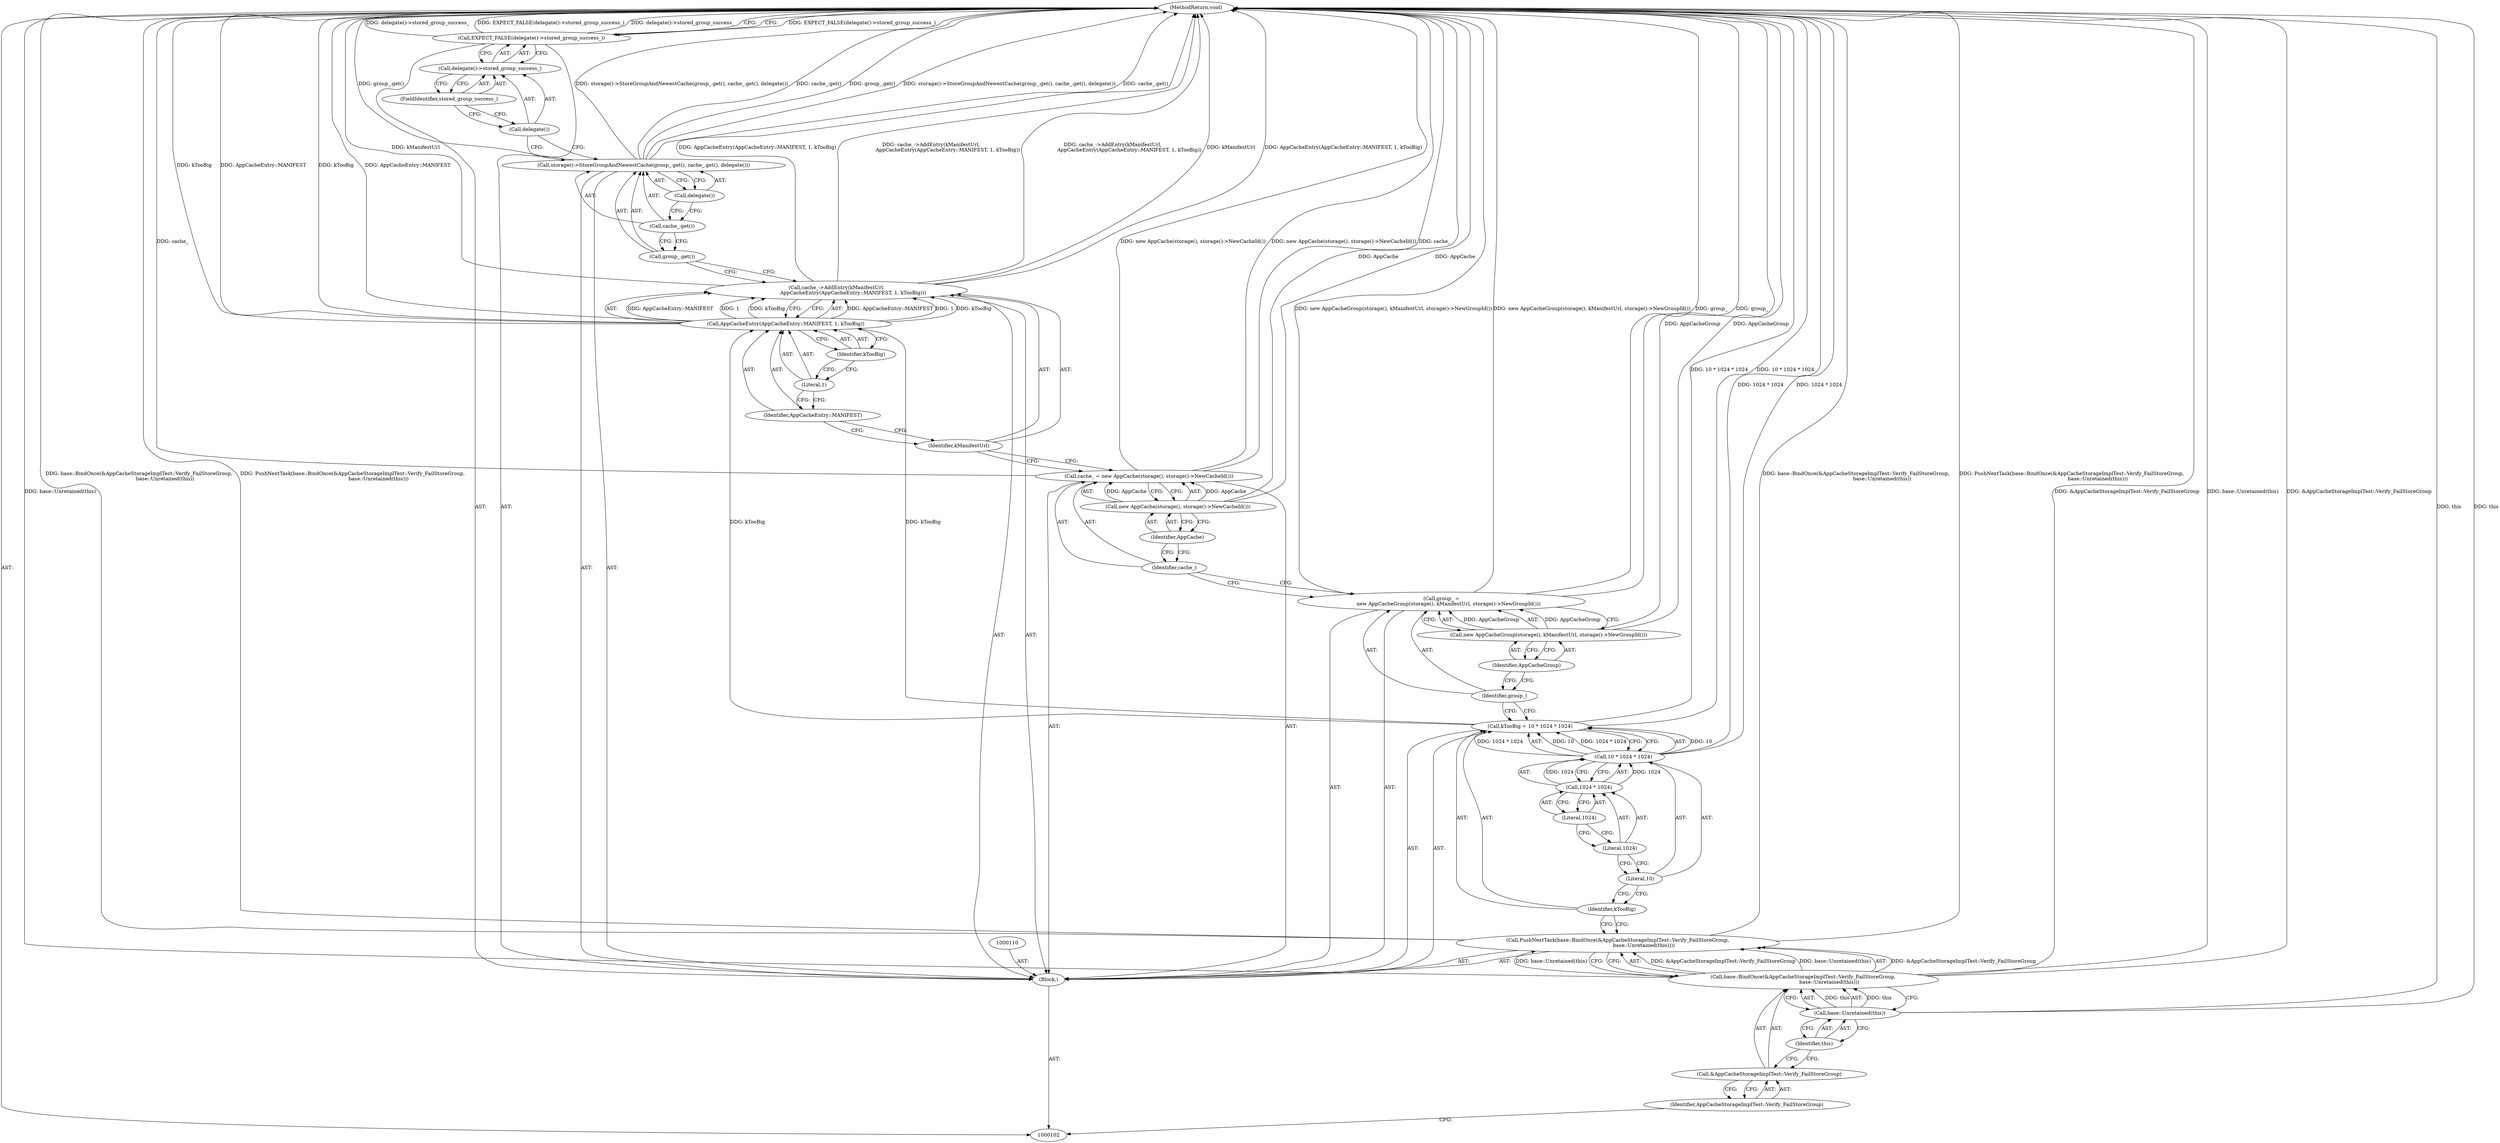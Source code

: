digraph "1_Chrome_04aaacb936a08d70862d6d9d7e8354721ae46be8_17" {
"1000140" [label="(MethodReturn,void)"];
"1000103" [label="(Block,)"];
"1000128" [label="(Call,AppCacheEntry(AppCacheEntry::MANIFEST, 1, kTooBig))"];
"1000129" [label="(Identifier,AppCacheEntry::MANIFEST)"];
"1000130" [label="(Literal,1)"];
"1000131" [label="(Identifier,kTooBig)"];
"1000132" [label="(Call,storage()->StoreGroupAndNewestCache(group_.get(), cache_.get(), delegate()))"];
"1000133" [label="(Call,group_.get())"];
"1000134" [label="(Call,cache_.get())"];
"1000135" [label="(Call,delegate())"];
"1000137" [label="(Call,delegate()->stored_group_success_)"];
"1000138" [label="(Call,delegate())"];
"1000139" [label="(FieldIdentifier,stored_group_success_)"];
"1000136" [label="(Call,EXPECT_FALSE(delegate()->stored_group_success_))"];
"1000105" [label="(Call,base::BindOnce(&AppCacheStorageImplTest::Verify_FailStoreGroup,\n                                 base::Unretained(this)))"];
"1000106" [label="(Call,&AppCacheStorageImplTest::Verify_FailStoreGroup)"];
"1000107" [label="(Identifier,AppCacheStorageImplTest::Verify_FailStoreGroup)"];
"1000104" [label="(Call,PushNextTask(base::BindOnce(&AppCacheStorageImplTest::Verify_FailStoreGroup,\n                                 base::Unretained(this))))"];
"1000108" [label="(Call,base::Unretained(this))"];
"1000109" [label="(Identifier,this)"];
"1000111" [label="(Call,kTooBig = 10 * 1024 * 1024)"];
"1000112" [label="(Identifier,kTooBig)"];
"1000113" [label="(Call,10 * 1024 * 1024)"];
"1000114" [label="(Literal,10)"];
"1000115" [label="(Call,1024 * 1024)"];
"1000116" [label="(Literal,1024)"];
"1000117" [label="(Literal,1024)"];
"1000118" [label="(Call,group_ =\n         new AppCacheGroup(storage(), kManifestUrl, storage()->NewGroupId()))"];
"1000119" [label="(Identifier,group_)"];
"1000121" [label="(Identifier,AppCacheGroup)"];
"1000120" [label="(Call,new AppCacheGroup(storage(), kManifestUrl, storage()->NewGroupId()))"];
"1000124" [label="(Call,new AppCache(storage(), storage()->NewCacheId()))"];
"1000125" [label="(Identifier,AppCache)"];
"1000122" [label="(Call,cache_ = new AppCache(storage(), storage()->NewCacheId()))"];
"1000123" [label="(Identifier,cache_)"];
"1000127" [label="(Identifier,kManifestUrl)"];
"1000126" [label="(Call,cache_->AddEntry(kManifestUrl,\n                     AppCacheEntry(AppCacheEntry::MANIFEST, 1, kTooBig)))"];
"1000140" -> "1000102"  [label="AST: "];
"1000140" -> "1000136"  [label="CFG: "];
"1000126" -> "1000140"  [label="DDG: cache_->AddEntry(kManifestUrl,\n                     AppCacheEntry(AppCacheEntry::MANIFEST, 1, kTooBig))"];
"1000126" -> "1000140"  [label="DDG: kManifestUrl"];
"1000126" -> "1000140"  [label="DDG: AppCacheEntry(AppCacheEntry::MANIFEST, 1, kTooBig)"];
"1000124" -> "1000140"  [label="DDG: AppCache"];
"1000105" -> "1000140"  [label="DDG: base::Unretained(this)"];
"1000105" -> "1000140"  [label="DDG: &AppCacheStorageImplTest::Verify_FailStoreGroup"];
"1000104" -> "1000140"  [label="DDG: PushNextTask(base::BindOnce(&AppCacheStorageImplTest::Verify_FailStoreGroup,\n                                 base::Unretained(this)))"];
"1000104" -> "1000140"  [label="DDG: base::BindOnce(&AppCacheStorageImplTest::Verify_FailStoreGroup,\n                                 base::Unretained(this))"];
"1000132" -> "1000140"  [label="DDG: group_.get()"];
"1000132" -> "1000140"  [label="DDG: storage()->StoreGroupAndNewestCache(group_.get(), cache_.get(), delegate())"];
"1000132" -> "1000140"  [label="DDG: cache_.get()"];
"1000118" -> "1000140"  [label="DDG: group_"];
"1000118" -> "1000140"  [label="DDG: new AppCacheGroup(storage(), kManifestUrl, storage()->NewGroupId())"];
"1000122" -> "1000140"  [label="DDG: cache_"];
"1000122" -> "1000140"  [label="DDG: new AppCache(storage(), storage()->NewCacheId())"];
"1000128" -> "1000140"  [label="DDG: AppCacheEntry::MANIFEST"];
"1000128" -> "1000140"  [label="DDG: kTooBig"];
"1000113" -> "1000140"  [label="DDG: 1024 * 1024"];
"1000120" -> "1000140"  [label="DDG: AppCacheGroup"];
"1000111" -> "1000140"  [label="DDG: 10 * 1024 * 1024"];
"1000136" -> "1000140"  [label="DDG: EXPECT_FALSE(delegate()->stored_group_success_)"];
"1000136" -> "1000140"  [label="DDG: delegate()->stored_group_success_"];
"1000108" -> "1000140"  [label="DDG: this"];
"1000103" -> "1000102"  [label="AST: "];
"1000104" -> "1000103"  [label="AST: "];
"1000110" -> "1000103"  [label="AST: "];
"1000111" -> "1000103"  [label="AST: "];
"1000118" -> "1000103"  [label="AST: "];
"1000122" -> "1000103"  [label="AST: "];
"1000126" -> "1000103"  [label="AST: "];
"1000132" -> "1000103"  [label="AST: "];
"1000136" -> "1000103"  [label="AST: "];
"1000128" -> "1000126"  [label="AST: "];
"1000128" -> "1000131"  [label="CFG: "];
"1000129" -> "1000128"  [label="AST: "];
"1000130" -> "1000128"  [label="AST: "];
"1000131" -> "1000128"  [label="AST: "];
"1000126" -> "1000128"  [label="CFG: "];
"1000128" -> "1000140"  [label="DDG: AppCacheEntry::MANIFEST"];
"1000128" -> "1000140"  [label="DDG: kTooBig"];
"1000128" -> "1000126"  [label="DDG: AppCacheEntry::MANIFEST"];
"1000128" -> "1000126"  [label="DDG: 1"];
"1000128" -> "1000126"  [label="DDG: kTooBig"];
"1000111" -> "1000128"  [label="DDG: kTooBig"];
"1000129" -> "1000128"  [label="AST: "];
"1000129" -> "1000127"  [label="CFG: "];
"1000130" -> "1000129"  [label="CFG: "];
"1000130" -> "1000128"  [label="AST: "];
"1000130" -> "1000129"  [label="CFG: "];
"1000131" -> "1000130"  [label="CFG: "];
"1000131" -> "1000128"  [label="AST: "];
"1000131" -> "1000130"  [label="CFG: "];
"1000128" -> "1000131"  [label="CFG: "];
"1000132" -> "1000103"  [label="AST: "];
"1000132" -> "1000135"  [label="CFG: "];
"1000133" -> "1000132"  [label="AST: "];
"1000134" -> "1000132"  [label="AST: "];
"1000135" -> "1000132"  [label="AST: "];
"1000138" -> "1000132"  [label="CFG: "];
"1000132" -> "1000140"  [label="DDG: group_.get()"];
"1000132" -> "1000140"  [label="DDG: storage()->StoreGroupAndNewestCache(group_.get(), cache_.get(), delegate())"];
"1000132" -> "1000140"  [label="DDG: cache_.get()"];
"1000133" -> "1000132"  [label="AST: "];
"1000133" -> "1000126"  [label="CFG: "];
"1000134" -> "1000133"  [label="CFG: "];
"1000134" -> "1000132"  [label="AST: "];
"1000134" -> "1000133"  [label="CFG: "];
"1000135" -> "1000134"  [label="CFG: "];
"1000135" -> "1000132"  [label="AST: "];
"1000135" -> "1000134"  [label="CFG: "];
"1000132" -> "1000135"  [label="CFG: "];
"1000137" -> "1000136"  [label="AST: "];
"1000137" -> "1000139"  [label="CFG: "];
"1000138" -> "1000137"  [label="AST: "];
"1000139" -> "1000137"  [label="AST: "];
"1000136" -> "1000137"  [label="CFG: "];
"1000138" -> "1000137"  [label="AST: "];
"1000138" -> "1000132"  [label="CFG: "];
"1000139" -> "1000138"  [label="CFG: "];
"1000139" -> "1000137"  [label="AST: "];
"1000139" -> "1000138"  [label="CFG: "];
"1000137" -> "1000139"  [label="CFG: "];
"1000136" -> "1000103"  [label="AST: "];
"1000136" -> "1000137"  [label="CFG: "];
"1000137" -> "1000136"  [label="AST: "];
"1000140" -> "1000136"  [label="CFG: "];
"1000136" -> "1000140"  [label="DDG: EXPECT_FALSE(delegate()->stored_group_success_)"];
"1000136" -> "1000140"  [label="DDG: delegate()->stored_group_success_"];
"1000105" -> "1000104"  [label="AST: "];
"1000105" -> "1000108"  [label="CFG: "];
"1000106" -> "1000105"  [label="AST: "];
"1000108" -> "1000105"  [label="AST: "];
"1000104" -> "1000105"  [label="CFG: "];
"1000105" -> "1000140"  [label="DDG: base::Unretained(this)"];
"1000105" -> "1000140"  [label="DDG: &AppCacheStorageImplTest::Verify_FailStoreGroup"];
"1000105" -> "1000104"  [label="DDG: &AppCacheStorageImplTest::Verify_FailStoreGroup"];
"1000105" -> "1000104"  [label="DDG: base::Unretained(this)"];
"1000108" -> "1000105"  [label="DDG: this"];
"1000106" -> "1000105"  [label="AST: "];
"1000106" -> "1000107"  [label="CFG: "];
"1000107" -> "1000106"  [label="AST: "];
"1000109" -> "1000106"  [label="CFG: "];
"1000107" -> "1000106"  [label="AST: "];
"1000107" -> "1000102"  [label="CFG: "];
"1000106" -> "1000107"  [label="CFG: "];
"1000104" -> "1000103"  [label="AST: "];
"1000104" -> "1000105"  [label="CFG: "];
"1000105" -> "1000104"  [label="AST: "];
"1000112" -> "1000104"  [label="CFG: "];
"1000104" -> "1000140"  [label="DDG: PushNextTask(base::BindOnce(&AppCacheStorageImplTest::Verify_FailStoreGroup,\n                                 base::Unretained(this)))"];
"1000104" -> "1000140"  [label="DDG: base::BindOnce(&AppCacheStorageImplTest::Verify_FailStoreGroup,\n                                 base::Unretained(this))"];
"1000105" -> "1000104"  [label="DDG: &AppCacheStorageImplTest::Verify_FailStoreGroup"];
"1000105" -> "1000104"  [label="DDG: base::Unretained(this)"];
"1000108" -> "1000105"  [label="AST: "];
"1000108" -> "1000109"  [label="CFG: "];
"1000109" -> "1000108"  [label="AST: "];
"1000105" -> "1000108"  [label="CFG: "];
"1000108" -> "1000140"  [label="DDG: this"];
"1000108" -> "1000105"  [label="DDG: this"];
"1000109" -> "1000108"  [label="AST: "];
"1000109" -> "1000106"  [label="CFG: "];
"1000108" -> "1000109"  [label="CFG: "];
"1000111" -> "1000103"  [label="AST: "];
"1000111" -> "1000113"  [label="CFG: "];
"1000112" -> "1000111"  [label="AST: "];
"1000113" -> "1000111"  [label="AST: "];
"1000119" -> "1000111"  [label="CFG: "];
"1000111" -> "1000140"  [label="DDG: 10 * 1024 * 1024"];
"1000113" -> "1000111"  [label="DDG: 10"];
"1000113" -> "1000111"  [label="DDG: 1024 * 1024"];
"1000111" -> "1000128"  [label="DDG: kTooBig"];
"1000112" -> "1000111"  [label="AST: "];
"1000112" -> "1000104"  [label="CFG: "];
"1000114" -> "1000112"  [label="CFG: "];
"1000113" -> "1000111"  [label="AST: "];
"1000113" -> "1000115"  [label="CFG: "];
"1000114" -> "1000113"  [label="AST: "];
"1000115" -> "1000113"  [label="AST: "];
"1000111" -> "1000113"  [label="CFG: "];
"1000113" -> "1000140"  [label="DDG: 1024 * 1024"];
"1000113" -> "1000111"  [label="DDG: 10"];
"1000113" -> "1000111"  [label="DDG: 1024 * 1024"];
"1000115" -> "1000113"  [label="DDG: 1024"];
"1000114" -> "1000113"  [label="AST: "];
"1000114" -> "1000112"  [label="CFG: "];
"1000116" -> "1000114"  [label="CFG: "];
"1000115" -> "1000113"  [label="AST: "];
"1000115" -> "1000117"  [label="CFG: "];
"1000116" -> "1000115"  [label="AST: "];
"1000117" -> "1000115"  [label="AST: "];
"1000113" -> "1000115"  [label="CFG: "];
"1000115" -> "1000113"  [label="DDG: 1024"];
"1000116" -> "1000115"  [label="AST: "];
"1000116" -> "1000114"  [label="CFG: "];
"1000117" -> "1000116"  [label="CFG: "];
"1000117" -> "1000115"  [label="AST: "];
"1000117" -> "1000116"  [label="CFG: "];
"1000115" -> "1000117"  [label="CFG: "];
"1000118" -> "1000103"  [label="AST: "];
"1000118" -> "1000120"  [label="CFG: "];
"1000119" -> "1000118"  [label="AST: "];
"1000120" -> "1000118"  [label="AST: "];
"1000123" -> "1000118"  [label="CFG: "];
"1000118" -> "1000140"  [label="DDG: group_"];
"1000118" -> "1000140"  [label="DDG: new AppCacheGroup(storage(), kManifestUrl, storage()->NewGroupId())"];
"1000120" -> "1000118"  [label="DDG: AppCacheGroup"];
"1000119" -> "1000118"  [label="AST: "];
"1000119" -> "1000111"  [label="CFG: "];
"1000121" -> "1000119"  [label="CFG: "];
"1000121" -> "1000120"  [label="AST: "];
"1000121" -> "1000119"  [label="CFG: "];
"1000120" -> "1000121"  [label="CFG: "];
"1000120" -> "1000118"  [label="AST: "];
"1000120" -> "1000121"  [label="CFG: "];
"1000121" -> "1000120"  [label="AST: "];
"1000118" -> "1000120"  [label="CFG: "];
"1000120" -> "1000140"  [label="DDG: AppCacheGroup"];
"1000120" -> "1000118"  [label="DDG: AppCacheGroup"];
"1000124" -> "1000122"  [label="AST: "];
"1000124" -> "1000125"  [label="CFG: "];
"1000125" -> "1000124"  [label="AST: "];
"1000122" -> "1000124"  [label="CFG: "];
"1000124" -> "1000140"  [label="DDG: AppCache"];
"1000124" -> "1000122"  [label="DDG: AppCache"];
"1000125" -> "1000124"  [label="AST: "];
"1000125" -> "1000123"  [label="CFG: "];
"1000124" -> "1000125"  [label="CFG: "];
"1000122" -> "1000103"  [label="AST: "];
"1000122" -> "1000124"  [label="CFG: "];
"1000123" -> "1000122"  [label="AST: "];
"1000124" -> "1000122"  [label="AST: "];
"1000127" -> "1000122"  [label="CFG: "];
"1000122" -> "1000140"  [label="DDG: cache_"];
"1000122" -> "1000140"  [label="DDG: new AppCache(storage(), storage()->NewCacheId())"];
"1000124" -> "1000122"  [label="DDG: AppCache"];
"1000123" -> "1000122"  [label="AST: "];
"1000123" -> "1000118"  [label="CFG: "];
"1000125" -> "1000123"  [label="CFG: "];
"1000127" -> "1000126"  [label="AST: "];
"1000127" -> "1000122"  [label="CFG: "];
"1000129" -> "1000127"  [label="CFG: "];
"1000126" -> "1000103"  [label="AST: "];
"1000126" -> "1000128"  [label="CFG: "];
"1000127" -> "1000126"  [label="AST: "];
"1000128" -> "1000126"  [label="AST: "];
"1000133" -> "1000126"  [label="CFG: "];
"1000126" -> "1000140"  [label="DDG: cache_->AddEntry(kManifestUrl,\n                     AppCacheEntry(AppCacheEntry::MANIFEST, 1, kTooBig))"];
"1000126" -> "1000140"  [label="DDG: kManifestUrl"];
"1000126" -> "1000140"  [label="DDG: AppCacheEntry(AppCacheEntry::MANIFEST, 1, kTooBig)"];
"1000128" -> "1000126"  [label="DDG: AppCacheEntry::MANIFEST"];
"1000128" -> "1000126"  [label="DDG: 1"];
"1000128" -> "1000126"  [label="DDG: kTooBig"];
}
